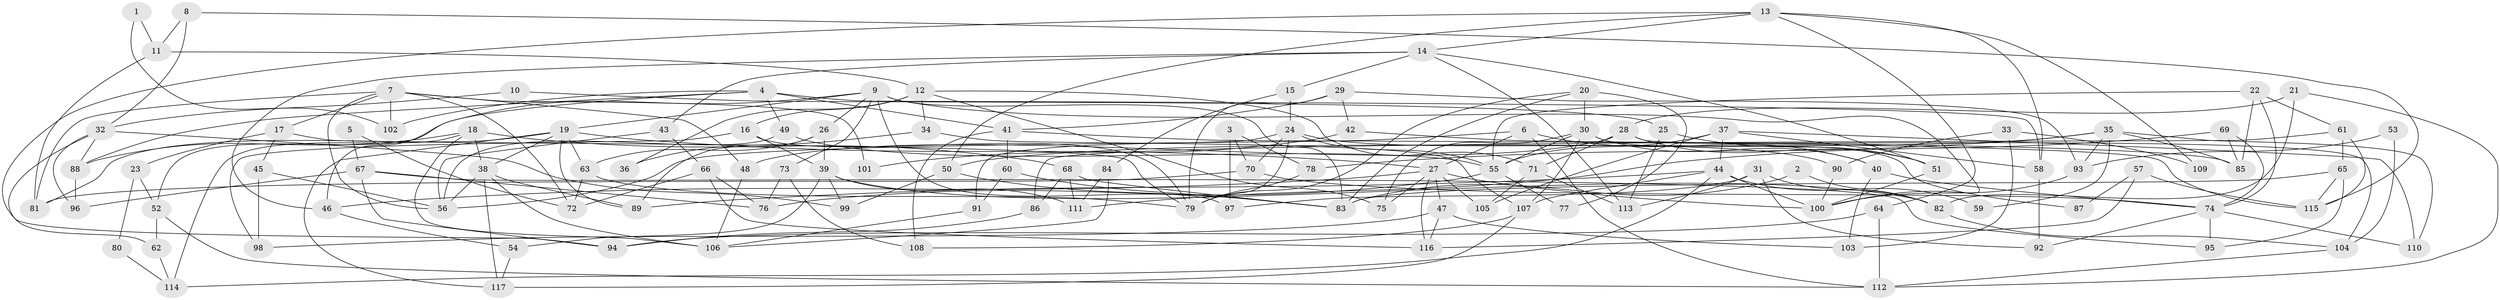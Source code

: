// Generated by graph-tools (version 1.1) at 2025/50/03/09/25 03:50:06]
// undirected, 117 vertices, 234 edges
graph export_dot {
graph [start="1"]
  node [color=gray90,style=filled];
  1;
  2;
  3;
  4;
  5;
  6;
  7;
  8;
  9;
  10;
  11;
  12;
  13;
  14;
  15;
  16;
  17;
  18;
  19;
  20;
  21;
  22;
  23;
  24;
  25;
  26;
  27;
  28;
  29;
  30;
  31;
  32;
  33;
  34;
  35;
  36;
  37;
  38;
  39;
  40;
  41;
  42;
  43;
  44;
  45;
  46;
  47;
  48;
  49;
  50;
  51;
  52;
  53;
  54;
  55;
  56;
  57;
  58;
  59;
  60;
  61;
  62;
  63;
  64;
  65;
  66;
  67;
  68;
  69;
  70;
  71;
  72;
  73;
  74;
  75;
  76;
  77;
  78;
  79;
  80;
  81;
  82;
  83;
  84;
  85;
  86;
  87;
  88;
  89;
  90;
  91;
  92;
  93;
  94;
  95;
  96;
  97;
  98;
  99;
  100;
  101;
  102;
  103;
  104;
  105;
  106;
  107;
  108;
  109;
  110;
  111;
  112;
  113;
  114;
  115;
  116;
  117;
  1 -- 11;
  1 -- 102;
  2 -- 83;
  2 -- 82;
  3 -- 97;
  3 -- 70;
  3 -- 78;
  4 -- 88;
  4 -- 46;
  4 -- 41;
  4 -- 49;
  4 -- 58;
  4 -- 102;
  5 -- 72;
  5 -- 67;
  6 -- 40;
  6 -- 112;
  6 -- 27;
  6 -- 56;
  7 -- 81;
  7 -- 56;
  7 -- 17;
  7 -- 48;
  7 -- 72;
  7 -- 101;
  7 -- 102;
  8 -- 11;
  8 -- 32;
  8 -- 115;
  9 -- 52;
  9 -- 73;
  9 -- 19;
  9 -- 26;
  9 -- 83;
  9 -- 97;
  9 -- 100;
  10 -- 32;
  10 -- 25;
  11 -- 81;
  11 -- 12;
  12 -- 75;
  12 -- 16;
  12 -- 34;
  12 -- 36;
  12 -- 71;
  13 -- 58;
  13 -- 50;
  13 -- 14;
  13 -- 64;
  13 -- 94;
  13 -- 109;
  14 -- 46;
  14 -- 15;
  14 -- 43;
  14 -- 51;
  14 -- 113;
  15 -- 84;
  15 -- 24;
  16 -- 79;
  16 -- 39;
  16 -- 98;
  17 -- 45;
  17 -- 23;
  17 -- 79;
  18 -- 106;
  18 -- 38;
  18 -- 68;
  18 -- 88;
  18 -- 114;
  19 -- 63;
  19 -- 27;
  19 -- 38;
  19 -- 81;
  19 -- 89;
  19 -- 117;
  20 -- 79;
  20 -- 83;
  20 -- 30;
  20 -- 77;
  21 -- 82;
  21 -- 28;
  21 -- 112;
  22 -- 61;
  22 -- 55;
  22 -- 74;
  22 -- 85;
  23 -- 52;
  23 -- 80;
  24 -- 79;
  24 -- 55;
  24 -- 70;
  24 -- 90;
  24 -- 91;
  25 -- 51;
  25 -- 113;
  26 -- 89;
  26 -- 39;
  26 -- 63;
  27 -- 46;
  27 -- 47;
  27 -- 75;
  27 -- 100;
  27 -- 105;
  27 -- 116;
  28 -- 71;
  28 -- 51;
  28 -- 48;
  28 -- 104;
  29 -- 79;
  29 -- 41;
  29 -- 42;
  29 -- 93;
  30 -- 55;
  30 -- 40;
  30 -- 75;
  30 -- 87;
  30 -- 107;
  31 -- 92;
  31 -- 113;
  31 -- 82;
  31 -- 97;
  32 -- 88;
  32 -- 99;
  32 -- 62;
  32 -- 96;
  33 -- 90;
  33 -- 103;
  33 -- 109;
  34 -- 107;
  34 -- 36;
  35 -- 78;
  35 -- 93;
  35 -- 50;
  35 -- 59;
  35 -- 85;
  35 -- 110;
  37 -- 44;
  37 -- 55;
  37 -- 58;
  37 -- 105;
  37 -- 110;
  38 -- 89;
  38 -- 56;
  38 -- 106;
  38 -- 117;
  39 -- 111;
  39 -- 54;
  39 -- 82;
  39 -- 99;
  40 -- 74;
  40 -- 103;
  41 -- 60;
  41 -- 108;
  41 -- 115;
  42 -- 85;
  42 -- 101;
  43 -- 56;
  43 -- 66;
  44 -- 100;
  44 -- 107;
  44 -- 59;
  44 -- 89;
  44 -- 114;
  45 -- 56;
  45 -- 98;
  46 -- 54;
  47 -- 116;
  47 -- 98;
  47 -- 103;
  48 -- 106;
  49 -- 56;
  49 -- 55;
  50 -- 83;
  50 -- 99;
  51 -- 100;
  52 -- 62;
  52 -- 112;
  53 -- 104;
  53 -- 93;
  54 -- 117;
  55 -- 76;
  55 -- 77;
  57 -- 116;
  57 -- 115;
  57 -- 87;
  58 -- 92;
  60 -- 83;
  60 -- 91;
  61 -- 65;
  61 -- 115;
  61 -- 86;
  62 -- 114;
  63 -- 72;
  63 -- 79;
  64 -- 112;
  64 -- 94;
  65 -- 115;
  65 -- 83;
  65 -- 95;
  66 -- 76;
  66 -- 72;
  66 -- 116;
  67 -- 94;
  67 -- 95;
  67 -- 76;
  67 -- 96;
  68 -- 86;
  68 -- 83;
  68 -- 111;
  69 -- 85;
  69 -- 74;
  69 -- 111;
  70 -- 74;
  70 -- 81;
  71 -- 105;
  71 -- 113;
  73 -- 108;
  73 -- 76;
  74 -- 110;
  74 -- 92;
  74 -- 95;
  78 -- 79;
  80 -- 114;
  82 -- 104;
  84 -- 111;
  84 -- 106;
  86 -- 94;
  88 -- 96;
  90 -- 100;
  91 -- 106;
  93 -- 100;
  104 -- 112;
  107 -- 117;
  107 -- 108;
}
